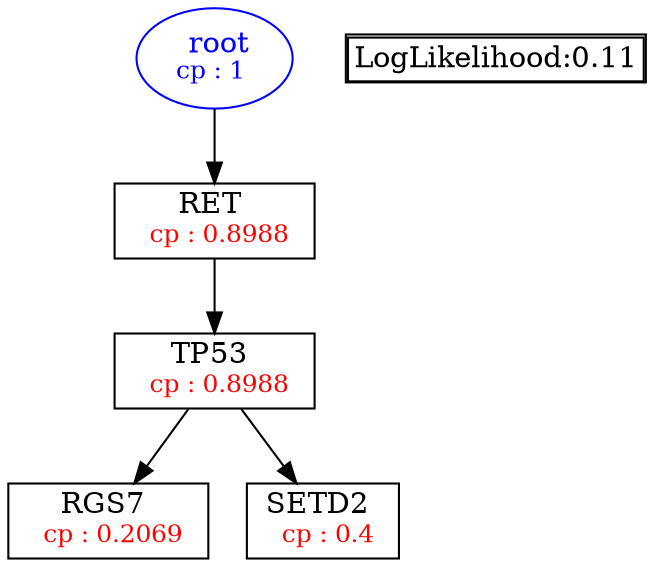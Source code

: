 digraph tree {
    "root" [label=<<font color='Blue'> root</font><br/><font color='Blue' POINT-SIZE='12'>cp : 1 </font>>, shape=oval, color=Blue];
    "S2" [label =<RET <br/> <font color='Red' POINT-SIZE='12'> cp : 0.8988 </font>>, shape=box];
    "S3" [label =<TP53 <br/> <font color='Red' POINT-SIZE='12'> cp : 0.8988 </font>>, shape=box];
    "S1" [label =<RGS7 <br/> <font color='Red' POINT-SIZE='12'> cp : 0.2069 </font>>, shape=box];
    "S4" [label =<SETD2 <br/> <font color='Red' POINT-SIZE='12'> cp : 0.4 </font>>, shape=box];
    "root" -> "S2";
    "S2" -> "S3";
    "S3" -> "S1";
    "S3" -> "S4";

    node[shape=plaintext]
    fontsize="10"
    struct1 [label=
    <<TABLE BORDER="1" CELLBORDER="1" CELLSPACING="0" >
    <TR><TD ALIGN="LEFT">LogLikelihood:0.11</TD></TR>
    </TABLE>>];

}

